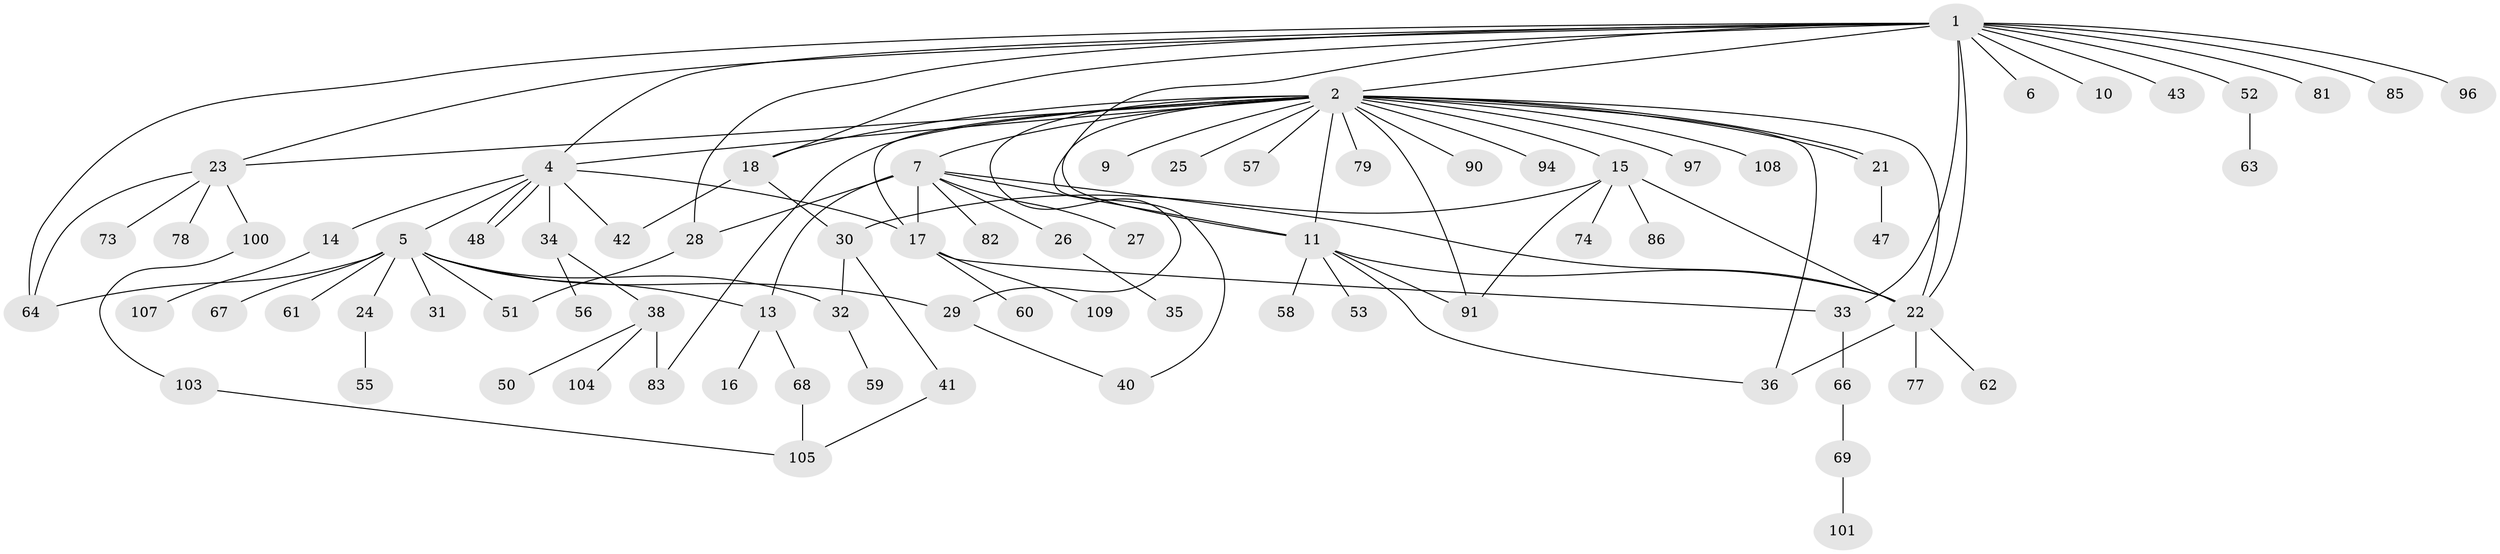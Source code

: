 // original degree distribution, {5: 0.045871559633027525, 24: 0.009174311926605505, 13: 0.009174311926605505, 10: 0.009174311926605505, 11: 0.009174311926605505, 1: 0.5321100917431193, 7: 0.009174311926605505, 4: 0.09174311926605505, 9: 0.009174311926605505, 3: 0.08256880733944955, 6: 0.027522935779816515, 2: 0.1651376146788991}
// Generated by graph-tools (version 1.1) at 2025/41/03/06/25 10:41:45]
// undirected, 79 vertices, 109 edges
graph export_dot {
graph [start="1"]
  node [color=gray90,style=filled];
  1 [super="+3"];
  2 [super="+20"];
  4 [super="+12"];
  5 [super="+99"];
  6;
  7 [super="+8"];
  9;
  10;
  11 [super="+89"];
  13 [super="+49"];
  14 [super="+76"];
  15 [super="+95"];
  16;
  17 [super="+19"];
  18 [super="+54"];
  21 [super="+37"];
  22 [super="+88"];
  23 [super="+45"];
  24 [super="+80"];
  25;
  26;
  27;
  28 [super="+84"];
  29 [super="+39"];
  30 [super="+98"];
  31;
  32 [super="+44"];
  33 [super="+46"];
  34 [super="+71"];
  35;
  36;
  38 [super="+65"];
  40;
  41 [super="+87"];
  42;
  43;
  47;
  48;
  50;
  51 [super="+102"];
  52;
  53;
  55;
  56;
  57;
  58;
  59;
  60 [super="+70"];
  61;
  62;
  63 [super="+92"];
  64 [super="+72"];
  66 [super="+75"];
  67;
  68 [super="+93"];
  69;
  73;
  74;
  77;
  78;
  79;
  81;
  82;
  83;
  85;
  86;
  90;
  91;
  94;
  96;
  97;
  100 [super="+106"];
  101;
  103;
  104;
  105;
  107;
  108;
  109;
  1 -- 2;
  1 -- 6;
  1 -- 33;
  1 -- 43;
  1 -- 64;
  1 -- 96;
  1 -- 4;
  1 -- 10;
  1 -- 11;
  1 -- 81;
  1 -- 18;
  1 -- 52;
  1 -- 85;
  1 -- 22;
  1 -- 28;
  1 -- 23;
  2 -- 4;
  2 -- 7;
  2 -- 9;
  2 -- 11;
  2 -- 15;
  2 -- 17;
  2 -- 18;
  2 -- 21;
  2 -- 21;
  2 -- 23;
  2 -- 25;
  2 -- 29;
  2 -- 36;
  2 -- 40;
  2 -- 57;
  2 -- 79;
  2 -- 90;
  2 -- 91;
  2 -- 94;
  2 -- 97;
  2 -- 108;
  2 -- 83;
  2 -- 22;
  4 -- 5;
  4 -- 14;
  4 -- 34;
  4 -- 42;
  4 -- 48;
  4 -- 48;
  4 -- 17;
  5 -- 13;
  5 -- 24;
  5 -- 29;
  5 -- 31;
  5 -- 32;
  5 -- 51;
  5 -- 61;
  5 -- 64;
  5 -- 67;
  7 -- 13;
  7 -- 17;
  7 -- 26;
  7 -- 27;
  7 -- 82;
  7 -- 11;
  7 -- 28;
  7 -- 22;
  11 -- 36;
  11 -- 53;
  11 -- 58;
  11 -- 91;
  11 -- 22;
  13 -- 16;
  13 -- 68;
  14 -- 107;
  15 -- 22;
  15 -- 74;
  15 -- 86;
  15 -- 91;
  15 -- 30;
  17 -- 60;
  17 -- 109;
  17 -- 33;
  18 -- 30;
  18 -- 42;
  21 -- 47;
  22 -- 36;
  22 -- 62;
  22 -- 77;
  23 -- 64;
  23 -- 100;
  23 -- 73;
  23 -- 78;
  24 -- 55;
  26 -- 35;
  28 -- 51;
  29 -- 40;
  30 -- 41;
  30 -- 32;
  32 -- 59;
  33 -- 66;
  34 -- 38;
  34 -- 56;
  38 -- 50;
  38 -- 83;
  38 -- 104;
  41 -- 105;
  52 -- 63;
  66 -- 69;
  68 -- 105;
  69 -- 101;
  100 -- 103;
  103 -- 105;
}
